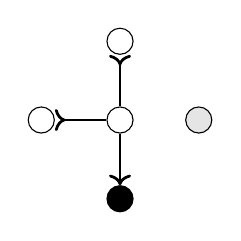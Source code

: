 \begin{tikzpicture}[%
  wnode/.style={circle,fill=white,draw},
  bnode/.style={circle,fill=black,draw},
  gnode/.style={circle,fill=black!10,draw},
  thickline/.style={line width=1pt}]
  \node[wnode] (O) {};
  \node[wnode] (O1) [left of=O]  {};
  \node[wnode] (O2) [above of=O]  {};
  \node[gnode] (N1) [right of=O] {};
  \node[bnode] (N2) [below of=O] {};
  \path[thickline, >-] (O1) edge (O);
  \path[thickline, >-] (O2) edge (O);
  \draw[thickline,->] (O) to node {} (N2);
\end{tikzpicture}
